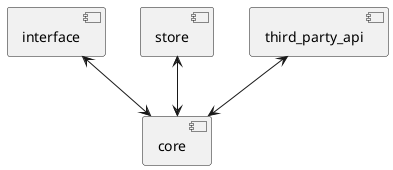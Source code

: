 @startuml

component core
component interface
component store
component third_party_api

interface <--> core
store <--> core
third_party_api <--> core
@enduml